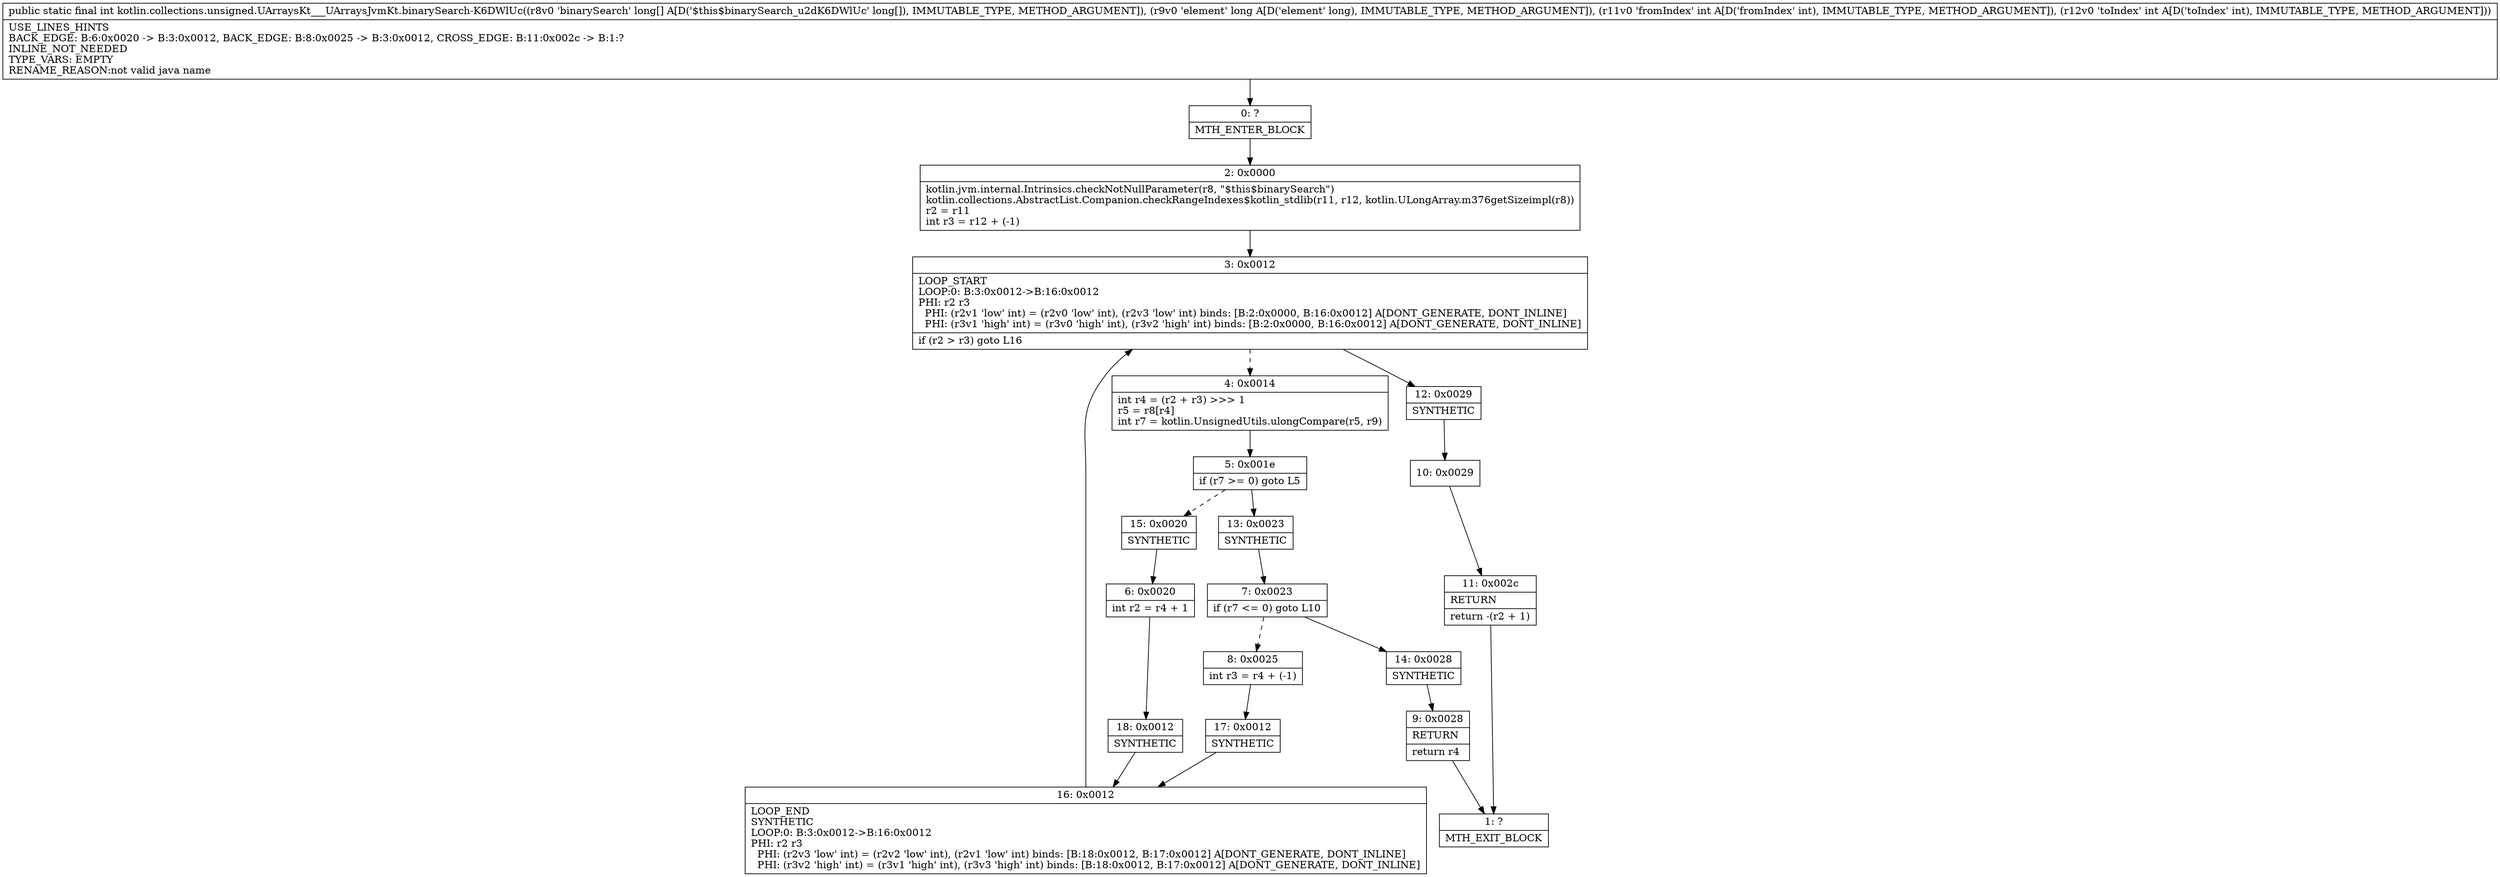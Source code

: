 digraph "CFG forkotlin.collections.unsigned.UArraysKt___UArraysJvmKt.binarySearch\-K6DWlUc([JJII)I" {
Node_0 [shape=record,label="{0\:\ ?|MTH_ENTER_BLOCK\l}"];
Node_2 [shape=record,label="{2\:\ 0x0000|kotlin.jvm.internal.Intrinsics.checkNotNullParameter(r8, \"$this$binarySearch\")\lkotlin.collections.AbstractList.Companion.checkRangeIndexes$kotlin_stdlib(r11, r12, kotlin.ULongArray.m376getSizeimpl(r8))\lr2 = r11\lint r3 = r12 + (\-1)\l}"];
Node_3 [shape=record,label="{3\:\ 0x0012|LOOP_START\lLOOP:0: B:3:0x0012\-\>B:16:0x0012\lPHI: r2 r3 \l  PHI: (r2v1 'low' int) = (r2v0 'low' int), (r2v3 'low' int) binds: [B:2:0x0000, B:16:0x0012] A[DONT_GENERATE, DONT_INLINE]\l  PHI: (r3v1 'high' int) = (r3v0 'high' int), (r3v2 'high' int) binds: [B:2:0x0000, B:16:0x0012] A[DONT_GENERATE, DONT_INLINE]\l|if (r2 \> r3) goto L16\l}"];
Node_4 [shape=record,label="{4\:\ 0x0014|int r4 = (r2 + r3) \>\>\> 1\lr5 = r8[r4]\lint r7 = kotlin.UnsignedUtils.ulongCompare(r5, r9)\l}"];
Node_5 [shape=record,label="{5\:\ 0x001e|if (r7 \>= 0) goto L5\l}"];
Node_13 [shape=record,label="{13\:\ 0x0023|SYNTHETIC\l}"];
Node_7 [shape=record,label="{7\:\ 0x0023|if (r7 \<= 0) goto L10\l}"];
Node_8 [shape=record,label="{8\:\ 0x0025|int r3 = r4 + (\-1)\l}"];
Node_17 [shape=record,label="{17\:\ 0x0012|SYNTHETIC\l}"];
Node_16 [shape=record,label="{16\:\ 0x0012|LOOP_END\lSYNTHETIC\lLOOP:0: B:3:0x0012\-\>B:16:0x0012\lPHI: r2 r3 \l  PHI: (r2v3 'low' int) = (r2v2 'low' int), (r2v1 'low' int) binds: [B:18:0x0012, B:17:0x0012] A[DONT_GENERATE, DONT_INLINE]\l  PHI: (r3v2 'high' int) = (r3v1 'high' int), (r3v3 'high' int) binds: [B:18:0x0012, B:17:0x0012] A[DONT_GENERATE, DONT_INLINE]\l}"];
Node_14 [shape=record,label="{14\:\ 0x0028|SYNTHETIC\l}"];
Node_9 [shape=record,label="{9\:\ 0x0028|RETURN\l|return r4\l}"];
Node_1 [shape=record,label="{1\:\ ?|MTH_EXIT_BLOCK\l}"];
Node_15 [shape=record,label="{15\:\ 0x0020|SYNTHETIC\l}"];
Node_6 [shape=record,label="{6\:\ 0x0020|int r2 = r4 + 1\l}"];
Node_18 [shape=record,label="{18\:\ 0x0012|SYNTHETIC\l}"];
Node_12 [shape=record,label="{12\:\ 0x0029|SYNTHETIC\l}"];
Node_10 [shape=record,label="{10\:\ 0x0029}"];
Node_11 [shape=record,label="{11\:\ 0x002c|RETURN\l|return \-(r2 + 1)\l}"];
MethodNode[shape=record,label="{public static final int kotlin.collections.unsigned.UArraysKt___UArraysJvmKt.binarySearch\-K6DWlUc((r8v0 'binarySearch' long[] A[D('$this$binarySearch_u2dK6DWlUc' long[]), IMMUTABLE_TYPE, METHOD_ARGUMENT]), (r9v0 'element' long A[D('element' long), IMMUTABLE_TYPE, METHOD_ARGUMENT]), (r11v0 'fromIndex' int A[D('fromIndex' int), IMMUTABLE_TYPE, METHOD_ARGUMENT]), (r12v0 'toIndex' int A[D('toIndex' int), IMMUTABLE_TYPE, METHOD_ARGUMENT]))  | USE_LINES_HINTS\lBACK_EDGE: B:6:0x0020 \-\> B:3:0x0012, BACK_EDGE: B:8:0x0025 \-\> B:3:0x0012, CROSS_EDGE: B:11:0x002c \-\> B:1:?\lINLINE_NOT_NEEDED\lTYPE_VARS: EMPTY\lRENAME_REASON:not valid java name\l}"];
MethodNode -> Node_0;Node_0 -> Node_2;
Node_2 -> Node_3;
Node_3 -> Node_4[style=dashed];
Node_3 -> Node_12;
Node_4 -> Node_5;
Node_5 -> Node_13;
Node_5 -> Node_15[style=dashed];
Node_13 -> Node_7;
Node_7 -> Node_8[style=dashed];
Node_7 -> Node_14;
Node_8 -> Node_17;
Node_17 -> Node_16;
Node_16 -> Node_3;
Node_14 -> Node_9;
Node_9 -> Node_1;
Node_15 -> Node_6;
Node_6 -> Node_18;
Node_18 -> Node_16;
Node_12 -> Node_10;
Node_10 -> Node_11;
Node_11 -> Node_1;
}

